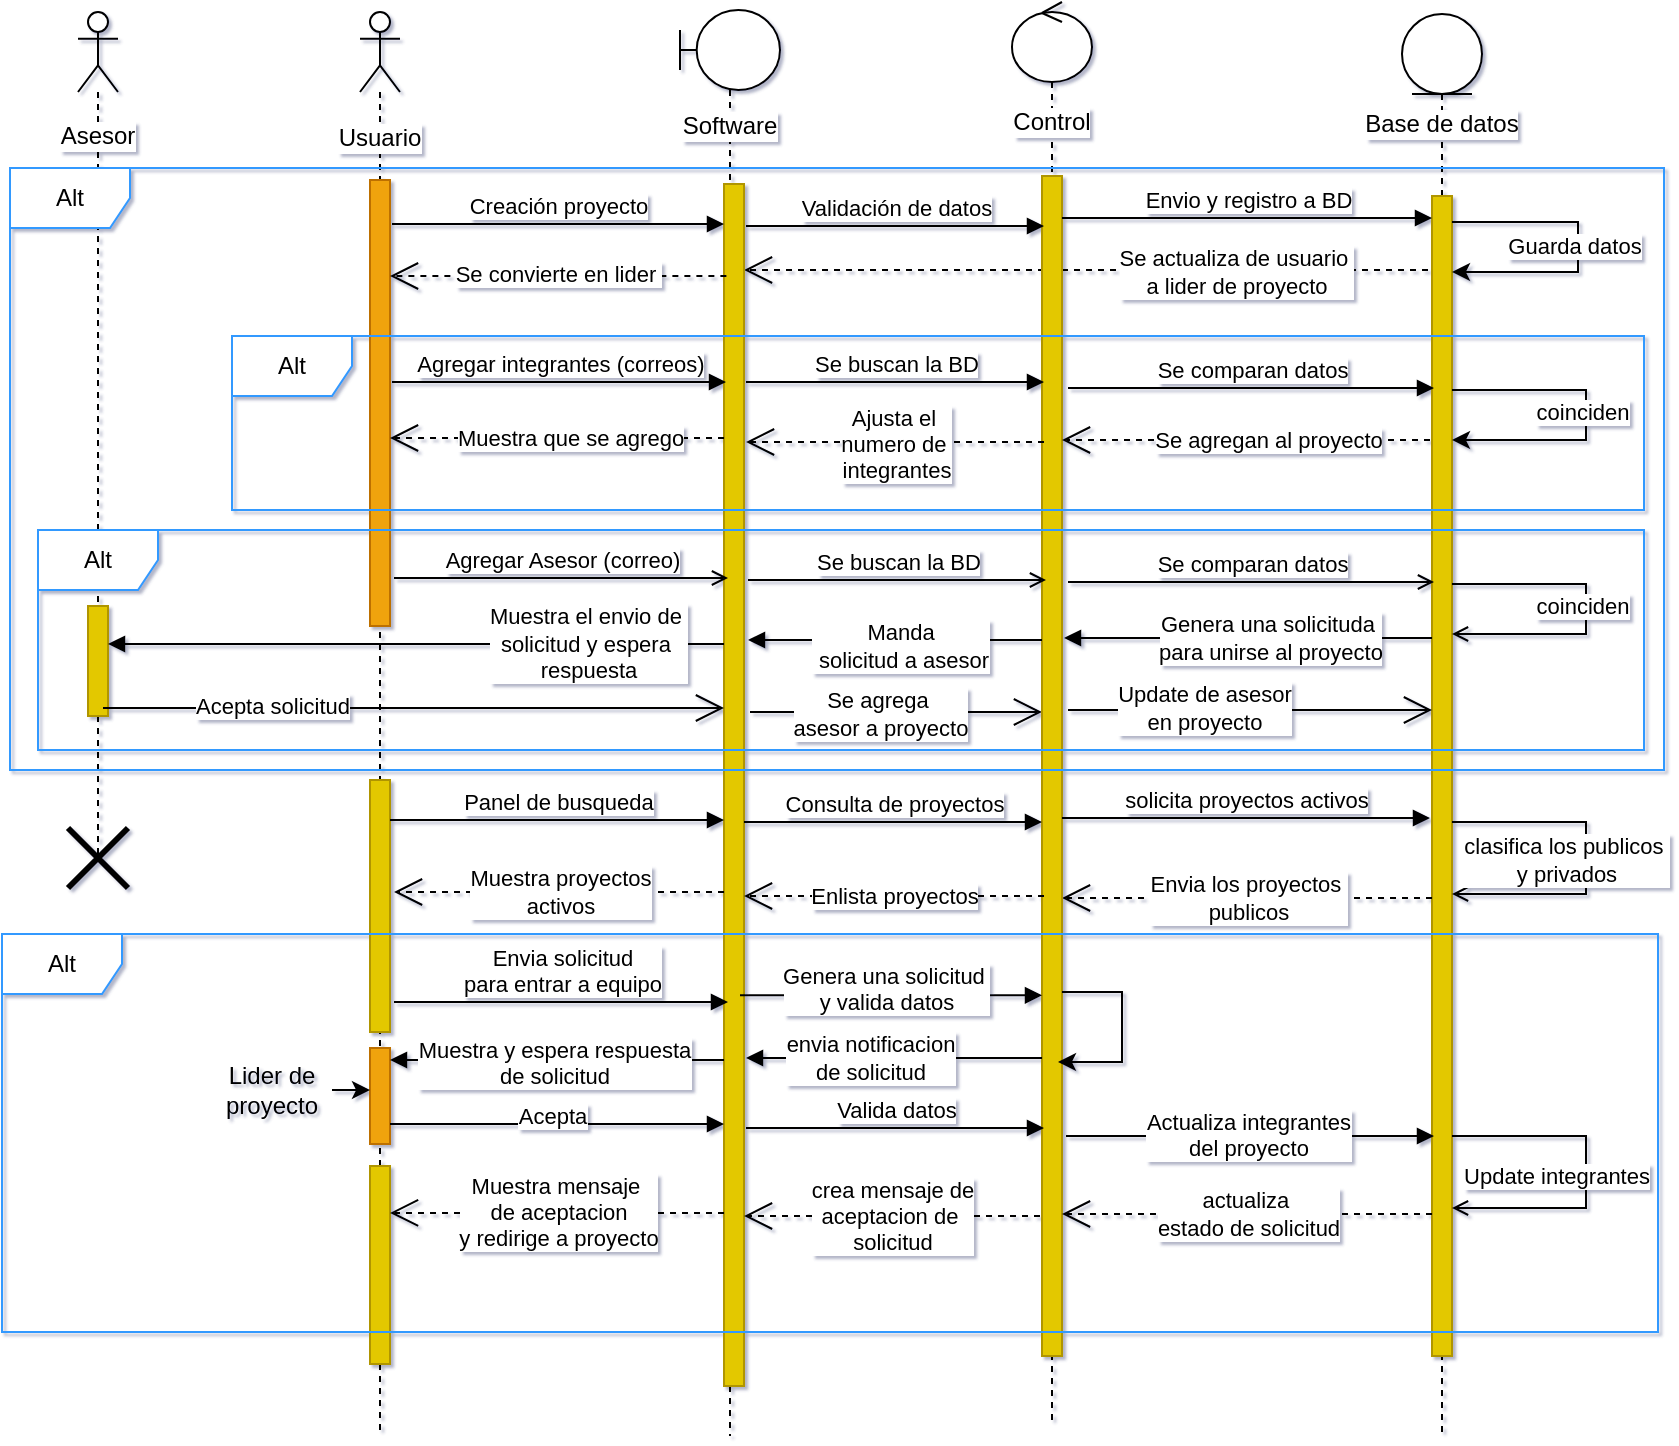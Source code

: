 <mxfile version="24.7.17">
  <diagram name="Page-1" id="2YBvvXClWsGukQMizWep">
    <mxGraphModel dx="1183" dy="685" grid="0" gridSize="10" guides="1" tooltips="1" connect="1" arrows="1" fold="1" page="1" pageScale="1" pageWidth="850" pageHeight="1400" background="#ffffff" math="0" shadow="1">
      <root>
        <mxCell id="0" />
        <mxCell id="1" parent="0" />
        <mxCell id="hbTt9w611gEUicapbNtO-73" value="" style="endArrow=open;endSize=12;dashed=1;html=1;rounded=0;" edge="1" parent="1" target="hbTt9w611gEUicapbNtO-48">
          <mxGeometry width="160" relative="1" as="geometry">
            <mxPoint x="725" y="179" as="sourcePoint" />
            <mxPoint x="541" y="179" as="targetPoint" />
          </mxGeometry>
        </mxCell>
        <mxCell id="hbTt9w611gEUicapbNtO-36" value="" style="group" vertex="1" connectable="0" parent="1">
          <mxGeometry x="689" y="51" width="86" height="711" as="geometry" />
        </mxCell>
        <mxCell id="hbTt9w611gEUicapbNtO-28" value="" style="shape=umlLifeline;perimeter=lifelinePerimeter;whiteSpace=wrap;html=1;container=1;dropTarget=0;collapsible=0;recursiveResize=0;outlineConnect=0;portConstraint=eastwest;newEdgeStyle={&quot;curved&quot;:0,&quot;rounded&quot;:0};participant=umlEntity;" vertex="1" parent="hbTt9w611gEUicapbNtO-36">
          <mxGeometry x="23" width="40" height="711" as="geometry" />
        </mxCell>
        <mxCell id="hbTt9w611gEUicapbNtO-55" value="" style="html=1;points=[[0,0,0,0,5],[0,1,0,0,-5],[1,0,0,0,5],[1,1,0,0,-5]];perimeter=orthogonalPerimeter;outlineConnect=0;targetShapes=umlLifeline;portConstraint=eastwest;newEdgeStyle={&quot;curved&quot;:0,&quot;rounded&quot;:0};fillColor=#e3c800;fontColor=#000000;strokeColor=#B09500;" vertex="1" parent="hbTt9w611gEUicapbNtO-28">
          <mxGeometry x="15" y="91" width="10" height="580" as="geometry" />
        </mxCell>
        <mxCell id="hbTt9w611gEUicapbNtO-70" style="edgeStyle=orthogonalEdgeStyle;rounded=0;orthogonalLoop=1;jettySize=auto;html=1;curved=0;" edge="1" parent="hbTt9w611gEUicapbNtO-28" source="hbTt9w611gEUicapbNtO-55" target="hbTt9w611gEUicapbNtO-55">
          <mxGeometry relative="1" as="geometry">
            <mxPoint x="87" y="144" as="targetPoint" />
            <mxPoint x="25" y="104" as="sourcePoint" />
            <Array as="points">
              <mxPoint x="88" y="104" />
              <mxPoint x="88" y="129" />
            </Array>
          </mxGeometry>
        </mxCell>
        <mxCell id="hbTt9w611gEUicapbNtO-71" value="Guarda datos" style="edgeLabel;html=1;align=center;verticalAlign=middle;resizable=0;points=[];" vertex="1" connectable="0" parent="hbTt9w611gEUicapbNtO-70">
          <mxGeometry x="-0.086" y="-2" relative="1" as="geometry">
            <mxPoint y="6" as="offset" />
          </mxGeometry>
        </mxCell>
        <mxCell id="hbTt9w611gEUicapbNtO-80" style="edgeStyle=orthogonalEdgeStyle;rounded=0;orthogonalLoop=1;jettySize=auto;html=1;curved=0;" edge="1" parent="hbTt9w611gEUicapbNtO-28" source="hbTt9w611gEUicapbNtO-55" target="hbTt9w611gEUicapbNtO-55">
          <mxGeometry relative="1" as="geometry">
            <mxPoint x="29" y="213" as="targetPoint" />
            <mxPoint x="29" y="188" as="sourcePoint" />
            <Array as="points">
              <mxPoint x="92" y="188" />
              <mxPoint x="92" y="213" />
            </Array>
          </mxGeometry>
        </mxCell>
        <mxCell id="hbTt9w611gEUicapbNtO-81" value="coinciden" style="edgeLabel;html=1;align=center;verticalAlign=middle;resizable=0;points=[];" vertex="1" connectable="0" parent="hbTt9w611gEUicapbNtO-80">
          <mxGeometry x="-0.086" y="-2" relative="1" as="geometry">
            <mxPoint y="5" as="offset" />
          </mxGeometry>
        </mxCell>
        <mxCell id="hbTt9w611gEUicapbNtO-131" style="edgeStyle=orthogonalEdgeStyle;rounded=0;orthogonalLoop=1;jettySize=auto;html=1;curved=0;endArrow=open;endFill=0;" edge="1" parent="hbTt9w611gEUicapbNtO-28" source="hbTt9w611gEUicapbNtO-55" target="hbTt9w611gEUicapbNtO-55">
          <mxGeometry relative="1" as="geometry">
            <mxPoint x="25" y="429" as="targetPoint" />
            <mxPoint x="25" y="404" as="sourcePoint" />
            <Array as="points">
              <mxPoint x="92" y="404" />
              <mxPoint x="92" y="440" />
            </Array>
          </mxGeometry>
        </mxCell>
        <mxCell id="hbTt9w611gEUicapbNtO-132" value="clasifica los publicos&amp;nbsp;&lt;div&gt;y privados&lt;/div&gt;" style="edgeLabel;html=1;align=center;verticalAlign=middle;resizable=0;points=[];" vertex="1" connectable="0" parent="hbTt9w611gEUicapbNtO-131">
          <mxGeometry x="-0.086" y="-2" relative="1" as="geometry">
            <mxPoint x="-8" y="8" as="offset" />
          </mxGeometry>
        </mxCell>
        <mxCell id="hbTt9w611gEUicapbNtO-35" value="Base de datos" style="text;html=1;align=center;verticalAlign=middle;whiteSpace=wrap;rounded=0;labelBackgroundColor=default;" vertex="1" parent="hbTt9w611gEUicapbNtO-36">
          <mxGeometry y="40" width="86" height="30" as="geometry" />
        </mxCell>
        <mxCell id="hbTt9w611gEUicapbNtO-66" value="Se comparan datos" style="html=1;verticalAlign=bottom;endArrow=block;curved=0;rounded=0;" edge="1" parent="hbTt9w611gEUicapbNtO-36">
          <mxGeometry width="80" relative="1" as="geometry">
            <mxPoint x="-144" y="187" as="sourcePoint" />
            <mxPoint x="39" y="187.0" as="targetPoint" />
          </mxGeometry>
        </mxCell>
        <mxCell id="hbTt9w611gEUicapbNtO-133" value="Envia los proyectos&amp;nbsp;&lt;div&gt;publicos&lt;/div&gt;" style="endArrow=open;endSize=12;dashed=1;html=1;rounded=0;" edge="1" parent="hbTt9w611gEUicapbNtO-36" target="hbTt9w611gEUicapbNtO-49">
          <mxGeometry width="160" relative="1" as="geometry">
            <mxPoint x="38" y="442" as="sourcePoint" />
            <mxPoint x="198" y="442" as="targetPoint" />
          </mxGeometry>
        </mxCell>
        <mxCell id="hbTt9w611gEUicapbNtO-152" value="Actualiza integrantes&lt;div&gt;del proyecto&lt;/div&gt;" style="html=1;verticalAlign=bottom;endArrow=block;curved=0;rounded=0;" edge="1" parent="hbTt9w611gEUicapbNtO-36">
          <mxGeometry x="-0.011" y="-15" width="80" relative="1" as="geometry">
            <mxPoint x="-145" y="561" as="sourcePoint" />
            <mxPoint x="39" y="561" as="targetPoint" />
            <mxPoint as="offset" />
          </mxGeometry>
        </mxCell>
        <mxCell id="hbTt9w611gEUicapbNtO-37" value="" style="group" vertex="1" connectable="0" parent="1">
          <mxGeometry x="346" y="49" width="60" height="713" as="geometry" />
        </mxCell>
        <mxCell id="hbTt9w611gEUicapbNtO-27" value="" style="shape=umlLifeline;perimeter=lifelinePerimeter;whiteSpace=wrap;html=1;container=1;dropTarget=0;collapsible=0;recursiveResize=0;outlineConnect=0;portConstraint=eastwest;newEdgeStyle={&quot;curved&quot;:0,&quot;rounded&quot;:0};participant=umlBoundary;" vertex="1" parent="hbTt9w611gEUicapbNtO-37">
          <mxGeometry x="5" width="50" height="713" as="geometry" />
        </mxCell>
        <mxCell id="hbTt9w611gEUicapbNtO-48" value="" style="html=1;points=[[0,0,0,0,5],[0,1,0,0,-5],[1,0,0,0,5],[1,1,0,0,-5]];perimeter=orthogonalPerimeter;outlineConnect=0;targetShapes=umlLifeline;portConstraint=eastwest;newEdgeStyle={&quot;curved&quot;:0,&quot;rounded&quot;:0};fillColor=#e3c800;fontColor=#000000;strokeColor=#B09500;" vertex="1" parent="hbTt9w611gEUicapbNtO-27">
          <mxGeometry x="22" y="87" width="10" height="601" as="geometry" />
        </mxCell>
        <mxCell id="hbTt9w611gEUicapbNtO-34" value="Software" style="text;html=1;align=center;verticalAlign=middle;whiteSpace=wrap;rounded=0;labelBackgroundColor=default;" vertex="1" parent="hbTt9w611gEUicapbNtO-37">
          <mxGeometry y="43" width="60" height="30" as="geometry" />
        </mxCell>
        <mxCell id="hbTt9w611gEUicapbNtO-59" value="Agregar integrantes (correos)" style="html=1;verticalAlign=bottom;endArrow=block;curved=0;rounded=0;" edge="1" parent="hbTt9w611gEUicapbNtO-37">
          <mxGeometry width="80" relative="1" as="geometry">
            <mxPoint x="-139" y="186" as="sourcePoint" />
            <mxPoint x="28" y="186" as="targetPoint" />
          </mxGeometry>
        </mxCell>
        <mxCell id="hbTt9w611gEUicapbNtO-116" value="" style="endArrow=open;endFill=1;endSize=12;html=1;rounded=0;" edge="1" parent="hbTt9w611gEUicapbNtO-37" target="hbTt9w611gEUicapbNtO-49">
          <mxGeometry width="160" relative="1" as="geometry">
            <mxPoint x="40" y="351" as="sourcePoint" />
            <mxPoint x="200" y="351" as="targetPoint" />
          </mxGeometry>
        </mxCell>
        <mxCell id="hbTt9w611gEUicapbNtO-117" value="Se agrega&amp;nbsp;&lt;div&gt;asesor a proyecto&lt;/div&gt;" style="edgeLabel;html=1;align=center;verticalAlign=middle;resizable=0;points=[];" vertex="1" connectable="0" parent="hbTt9w611gEUicapbNtO-116">
          <mxGeometry x="-0.244" y="-1" relative="1" as="geometry">
            <mxPoint x="10" as="offset" />
          </mxGeometry>
        </mxCell>
        <mxCell id="hbTt9w611gEUicapbNtO-128" value="Muestra proyectos&lt;div&gt;activos&lt;/div&gt;" style="endArrow=open;endSize=12;dashed=1;html=1;rounded=0;" edge="1" parent="hbTt9w611gEUicapbNtO-37" source="hbTt9w611gEUicapbNtO-48">
          <mxGeometry width="160" relative="1" as="geometry">
            <mxPoint x="29" y="441" as="sourcePoint" />
            <mxPoint x="-138" y="441" as="targetPoint" />
          </mxGeometry>
        </mxCell>
        <mxCell id="hbTt9w611gEUicapbNtO-45" value="" style="group" vertex="1" connectable="0" parent="1">
          <mxGeometry x="509" y="45" width="60" height="711" as="geometry" />
        </mxCell>
        <mxCell id="hbTt9w611gEUicapbNtO-43" value="" style="shape=umlLifeline;perimeter=lifelinePerimeter;whiteSpace=wrap;html=1;container=1;dropTarget=0;collapsible=0;recursiveResize=0;outlineConnect=0;portConstraint=eastwest;newEdgeStyle={&quot;curved&quot;:0,&quot;rounded&quot;:0};participant=umlControl;" vertex="1" parent="hbTt9w611gEUicapbNtO-45">
          <mxGeometry x="8" width="40" height="711" as="geometry" />
        </mxCell>
        <mxCell id="hbTt9w611gEUicapbNtO-49" value="" style="html=1;points=[[0,0,0,0,5],[0,1,0,0,-5],[1,0,0,0,5],[1,1,0,0,-5]];perimeter=orthogonalPerimeter;outlineConnect=0;targetShapes=umlLifeline;portConstraint=eastwest;newEdgeStyle={&quot;curved&quot;:0,&quot;rounded&quot;:0};fillColor=#e3c800;fontColor=#000000;strokeColor=#B09500;" vertex="1" parent="hbTt9w611gEUicapbNtO-43">
          <mxGeometry x="15" y="87" width="10" height="590" as="geometry" />
        </mxCell>
        <mxCell id="hbTt9w611gEUicapbNtO-44" value="Control" style="text;html=1;align=center;verticalAlign=middle;whiteSpace=wrap;rounded=0;labelBackgroundColor=default;" vertex="1" parent="hbTt9w611gEUicapbNtO-45">
          <mxGeometry x="-2" y="45" width="60" height="30" as="geometry" />
        </mxCell>
        <mxCell id="hbTt9w611gEUicapbNtO-54" value="Envio y registro a BD" style="html=1;verticalAlign=bottom;endArrow=block;curved=0;rounded=0;" edge="1" parent="hbTt9w611gEUicapbNtO-45" target="hbTt9w611gEUicapbNtO-55">
          <mxGeometry width="80" relative="1" as="geometry">
            <mxPoint x="33" y="108" as="sourcePoint" />
            <mxPoint x="113" y="108" as="targetPoint" />
          </mxGeometry>
        </mxCell>
        <mxCell id="hbTt9w611gEUicapbNtO-50" value="Validación de datos" style="html=1;verticalAlign=bottom;endArrow=block;curved=0;rounded=0;" edge="1" parent="hbTt9w611gEUicapbNtO-45">
          <mxGeometry width="80" relative="1" as="geometry">
            <mxPoint x="-125" y="112" as="sourcePoint" />
            <mxPoint x="24" y="112" as="targetPoint" />
            <Array as="points">
              <mxPoint x="14" y="112" />
            </Array>
          </mxGeometry>
        </mxCell>
        <mxCell id="hbTt9w611gEUicapbNtO-64" value="Se buscan la BD" style="html=1;verticalAlign=bottom;endArrow=block;curved=0;rounded=0;" edge="1" parent="hbTt9w611gEUicapbNtO-45">
          <mxGeometry width="80" relative="1" as="geometry">
            <mxPoint x="-125" y="190" as="sourcePoint" />
            <mxPoint x="24" y="190" as="targetPoint" />
          </mxGeometry>
        </mxCell>
        <mxCell id="hbTt9w611gEUicapbNtO-118" value="" style="endArrow=open;endFill=1;endSize=12;html=1;rounded=0;" edge="1" parent="hbTt9w611gEUicapbNtO-45" target="hbTt9w611gEUicapbNtO-55">
          <mxGeometry width="160" relative="1" as="geometry">
            <mxPoint x="36" y="354" as="sourcePoint" />
            <mxPoint x="196" y="354" as="targetPoint" />
          </mxGeometry>
        </mxCell>
        <mxCell id="hbTt9w611gEUicapbNtO-120" value="Update de asesor&lt;div&gt;en proyecto&lt;/div&gt;" style="edgeLabel;html=1;align=center;verticalAlign=middle;resizable=0;points=[];" vertex="1" connectable="0" parent="hbTt9w611gEUicapbNtO-118">
          <mxGeometry x="-0.26" y="2" relative="1" as="geometry">
            <mxPoint y="1" as="offset" />
          </mxGeometry>
        </mxCell>
        <mxCell id="hbTt9w611gEUicapbNtO-134" value="Enlista proyectos" style="endArrow=open;endSize=12;dashed=1;html=1;rounded=0;" edge="1" parent="hbTt9w611gEUicapbNtO-45" target="hbTt9w611gEUicapbNtO-48">
          <mxGeometry width="160" relative="1" as="geometry">
            <mxPoint x="24" y="447" as="sourcePoint" />
            <mxPoint x="184" y="447" as="targetPoint" />
          </mxGeometry>
        </mxCell>
        <mxCell id="hbTt9w611gEUicapbNtO-143" value="" style="endArrow=block;endSize=6;html=1;rounded=0;endFill=1;" edge="1" parent="hbTt9w611gEUicapbNtO-45" source="hbTt9w611gEUicapbNtO-49">
          <mxGeometry width="160" relative="1" as="geometry">
            <mxPoint x="24" y="528" as="sourcePoint" />
            <mxPoint x="-125" y="528" as="targetPoint" />
          </mxGeometry>
        </mxCell>
        <mxCell id="hbTt9w611gEUicapbNtO-144" value="envia notificacion&lt;div&gt;de solicitud&lt;/div&gt;" style="edgeLabel;html=1;align=center;verticalAlign=middle;resizable=0;points=[];" vertex="1" connectable="0" parent="hbTt9w611gEUicapbNtO-143">
          <mxGeometry x="-0.222" y="3" relative="1" as="geometry">
            <mxPoint x="-29" y="-3" as="offset" />
          </mxGeometry>
        </mxCell>
        <mxCell id="hbTt9w611gEUicapbNtO-145" style="edgeStyle=orthogonalEdgeStyle;rounded=0;orthogonalLoop=1;jettySize=auto;html=1;curved=0;" edge="1" parent="hbTt9w611gEUicapbNtO-45" source="hbTt9w611gEUicapbNtO-49">
          <mxGeometry relative="1" as="geometry">
            <mxPoint x="39" y="492" as="sourcePoint" />
            <mxPoint x="31" y="530" as="targetPoint" />
            <Array as="points">
              <mxPoint x="63" y="495" />
              <mxPoint x="63" y="530" />
            </Array>
          </mxGeometry>
        </mxCell>
        <mxCell id="hbTt9w611gEUicapbNtO-60" value="" style="group" vertex="1" connectable="0" parent="1">
          <mxGeometry x="30" y="50" width="60" height="438" as="geometry" />
        </mxCell>
        <mxCell id="hbTt9w611gEUicapbNtO-61" value="" style="shape=umlLifeline;perimeter=lifelinePerimeter;whiteSpace=wrap;html=1;container=1;dropTarget=0;collapsible=0;recursiveResize=0;outlineConnect=0;portConstraint=eastwest;newEdgeStyle={&quot;curved&quot;:0,&quot;rounded&quot;:0};participant=umlActor;" vertex="1" parent="hbTt9w611gEUicapbNtO-60">
          <mxGeometry x="20" width="20" height="424" as="geometry" />
        </mxCell>
        <mxCell id="hbTt9w611gEUicapbNtO-62" value="Asesor" style="text;html=1;align=center;verticalAlign=middle;whiteSpace=wrap;rounded=0;labelBackgroundColor=default;" vertex="1" parent="hbTt9w611gEUicapbNtO-60">
          <mxGeometry y="53.003" width="60" height="17.741" as="geometry" />
        </mxCell>
        <mxCell id="hbTt9w611gEUicapbNtO-110" value="" style="html=1;points=[[0,0,0,0,5],[0,1,0,0,-5],[1,0,0,0,5],[1,1,0,0,-5]];perimeter=orthogonalPerimeter;outlineConnect=0;targetShapes=umlLifeline;portConstraint=eastwest;newEdgeStyle={&quot;curved&quot;:0,&quot;rounded&quot;:0};fillColor=#e3c800;fontColor=#000000;strokeColor=#B09500;" vertex="1" parent="hbTt9w611gEUicapbNtO-60">
          <mxGeometry x="25" y="297" width="10" height="55" as="geometry" />
        </mxCell>
        <mxCell id="hbTt9w611gEUicapbNtO-160" value="" style="shape=umlDestroy;whiteSpace=wrap;html=1;strokeWidth=3;targetShapes=umlLifeline;" vertex="1" parent="hbTt9w611gEUicapbNtO-60">
          <mxGeometry x="15" y="408" width="30" height="30" as="geometry" />
        </mxCell>
        <mxCell id="hbTt9w611gEUicapbNtO-26" value="" style="shape=umlLifeline;perimeter=lifelinePerimeter;whiteSpace=wrap;html=1;container=1;dropTarget=0;collapsible=0;recursiveResize=0;outlineConnect=0;portConstraint=eastwest;newEdgeStyle={&quot;curved&quot;:0,&quot;rounded&quot;:0};participant=umlActor;" vertex="1" parent="1">
          <mxGeometry x="191" y="50" width="20" height="711" as="geometry" />
        </mxCell>
        <mxCell id="hbTt9w611gEUicapbNtO-38" value="" style="html=1;points=[[0,0,0,0,5],[0,1,0,0,-5],[1,0,0,0,5],[1,1,0,0,-5]];perimeter=orthogonalPerimeter;outlineConnect=0;targetShapes=umlLifeline;portConstraint=eastwest;newEdgeStyle={&quot;curved&quot;:0,&quot;rounded&quot;:0};fillColor=#f0a30a;fontColor=#000000;strokeColor=#BD7000;" vertex="1" parent="hbTt9w611gEUicapbNtO-26">
          <mxGeometry x="5" y="84" width="10" height="223" as="geometry" />
        </mxCell>
        <mxCell id="hbTt9w611gEUicapbNtO-111" value="" style="html=1;points=[[0,0,0,0,5],[0,1,0,0,-5],[1,0,0,0,5],[1,1,0,0,-5]];perimeter=orthogonalPerimeter;outlineConnect=0;targetShapes=umlLifeline;portConstraint=eastwest;newEdgeStyle={&quot;curved&quot;:0,&quot;rounded&quot;:0};fillColor=#e3c800;fontColor=#000000;strokeColor=#B09500;" vertex="1" parent="hbTt9w611gEUicapbNtO-26">
          <mxGeometry x="5" y="384" width="10" height="126" as="geometry" />
        </mxCell>
        <mxCell id="hbTt9w611gEUicapbNtO-140" value="" style="html=1;points=[[0,0,0,0,5],[0,1,0,0,-5],[1,0,0,0,5],[1,1,0,0,-5]];perimeter=orthogonalPerimeter;outlineConnect=0;targetShapes=umlLifeline;portConstraint=eastwest;newEdgeStyle={&quot;curved&quot;:0,&quot;rounded&quot;:0};fillColor=#f0a30a;fontColor=#000000;strokeColor=#BD7000;" vertex="1" parent="hbTt9w611gEUicapbNtO-26">
          <mxGeometry x="5" y="518" width="10" height="48" as="geometry" />
        </mxCell>
        <mxCell id="hbTt9w611gEUicapbNtO-141" value="" style="html=1;points=[[0,0,0,0,5],[0,1,0,0,-5],[1,0,0,0,5],[1,1,0,0,-5]];perimeter=orthogonalPerimeter;outlineConnect=0;targetShapes=umlLifeline;portConstraint=eastwest;newEdgeStyle={&quot;curved&quot;:0,&quot;rounded&quot;:0};fillColor=#e3c800;fontColor=#000000;strokeColor=#B09500;" vertex="1" parent="hbTt9w611gEUicapbNtO-26">
          <mxGeometry x="5" y="577" width="10" height="99" as="geometry" />
        </mxCell>
        <mxCell id="hbTt9w611gEUicapbNtO-31" value="Usuario" style="text;html=1;align=center;verticalAlign=middle;whiteSpace=wrap;rounded=0;labelBackgroundColor=default;" vertex="1" parent="1">
          <mxGeometry x="147" y="98" width="108" height="30" as="geometry" />
        </mxCell>
        <mxCell id="hbTt9w611gEUicapbNtO-47" value="Creación proyecto" style="html=1;verticalAlign=bottom;endArrow=block;curved=0;rounded=0;" edge="1" parent="1" target="hbTt9w611gEUicapbNtO-48">
          <mxGeometry width="80" relative="1" as="geometry">
            <mxPoint x="207" y="156" as="sourcePoint" />
            <mxPoint x="287" y="156" as="targetPoint" />
          </mxGeometry>
        </mxCell>
        <mxCell id="hbTt9w611gEUicapbNtO-75" value="" style="endArrow=open;endSize=12;dashed=1;html=1;rounded=0;" edge="1" parent="1" target="hbTt9w611gEUicapbNtO-38">
          <mxGeometry width="160" relative="1" as="geometry">
            <mxPoint x="374.19" y="182" as="sourcePoint" />
            <mxPoint x="202.0" y="182" as="targetPoint" />
          </mxGeometry>
        </mxCell>
        <mxCell id="hbTt9w611gEUicapbNtO-77" value="Se convierte en lider&amp;nbsp;" style="edgeLabel;html=1;align=center;verticalAlign=middle;resizable=0;points=[];" vertex="1" connectable="0" parent="hbTt9w611gEUicapbNtO-75">
          <mxGeometry x="-0.186" y="-1" relative="1" as="geometry">
            <mxPoint x="-16" as="offset" />
          </mxGeometry>
        </mxCell>
        <mxCell id="hbTt9w611gEUicapbNtO-82" value="" style="endArrow=open;endSize=12;dashed=1;html=1;rounded=0;" edge="1" parent="1">
          <mxGeometry width="160" relative="1" as="geometry">
            <mxPoint x="726" y="264.0" as="sourcePoint" />
            <mxPoint x="542" y="264.0" as="targetPoint" />
          </mxGeometry>
        </mxCell>
        <mxCell id="hbTt9w611gEUicapbNtO-83" value="Se agregan al proyecto" style="edgeLabel;html=1;align=center;verticalAlign=middle;resizable=0;points=[];" vertex="1" connectable="0" parent="hbTt9w611gEUicapbNtO-82">
          <mxGeometry x="-0.222" y="3" relative="1" as="geometry">
            <mxPoint x="-10" y="-3" as="offset" />
          </mxGeometry>
        </mxCell>
        <mxCell id="hbTt9w611gEUicapbNtO-86" value="" style="endArrow=open;endSize=12;dashed=1;html=1;rounded=0;" edge="1" parent="1">
          <mxGeometry width="160" relative="1" as="geometry">
            <mxPoint x="533" y="265.0" as="sourcePoint" />
            <mxPoint x="384" y="265.0" as="targetPoint" />
          </mxGeometry>
        </mxCell>
        <mxCell id="hbTt9w611gEUicapbNtO-100" value="Ajusta el&amp;nbsp;&lt;div&gt;numero de&amp;nbsp;&lt;/div&gt;&lt;div&gt;integrantes&lt;/div&gt;" style="edgeLabel;html=1;align=center;verticalAlign=middle;resizable=0;points=[];" vertex="1" connectable="0" parent="hbTt9w611gEUicapbNtO-86">
          <mxGeometry x="-0.159" relative="1" as="geometry">
            <mxPoint x="-12" y="1" as="offset" />
          </mxGeometry>
        </mxCell>
        <mxCell id="hbTt9w611gEUicapbNtO-90" style="edgeStyle=orthogonalEdgeStyle;rounded=0;orthogonalLoop=1;jettySize=auto;html=1;curved=0;endArrow=open;endFill=0;" edge="1" parent="1">
          <mxGeometry relative="1" as="geometry">
            <mxPoint x="737" y="361" as="targetPoint" />
            <mxPoint x="737" y="336" as="sourcePoint" />
            <Array as="points">
              <mxPoint x="804" y="336" />
              <mxPoint x="804" y="361" />
            </Array>
          </mxGeometry>
        </mxCell>
        <mxCell id="hbTt9w611gEUicapbNtO-91" value="coinciden" style="edgeLabel;html=1;align=center;verticalAlign=middle;resizable=0;points=[];" vertex="1" connectable="0" parent="hbTt9w611gEUicapbNtO-90">
          <mxGeometry x="-0.086" y="-2" relative="1" as="geometry">
            <mxPoint y="5" as="offset" />
          </mxGeometry>
        </mxCell>
        <mxCell id="hbTt9w611gEUicapbNtO-92" value="Se comparan datos" style="html=1;verticalAlign=bottom;endArrow=open;curved=0;rounded=0;endFill=0;" edge="1" parent="1">
          <mxGeometry width="80" relative="1" as="geometry">
            <mxPoint x="545" y="335" as="sourcePoint" />
            <mxPoint x="728" y="335.0" as="targetPoint" />
          </mxGeometry>
        </mxCell>
        <mxCell id="hbTt9w611gEUicapbNtO-93" value="Agregar Asesor (correo)" style="html=1;verticalAlign=bottom;endArrow=open;curved=0;rounded=0;endFill=0;" edge="1" parent="1">
          <mxGeometry width="80" relative="1" as="geometry">
            <mxPoint x="208" y="333" as="sourcePoint" />
            <mxPoint x="375" y="333" as="targetPoint" />
          </mxGeometry>
        </mxCell>
        <mxCell id="hbTt9w611gEUicapbNtO-96" value="Se buscan la BD" style="html=1;verticalAlign=bottom;endArrow=open;curved=0;rounded=0;endFill=0;" edge="1" parent="1">
          <mxGeometry width="80" relative="1" as="geometry">
            <mxPoint x="385" y="334" as="sourcePoint" />
            <mxPoint x="534" y="334" as="targetPoint" />
          </mxGeometry>
        </mxCell>
        <mxCell id="hbTt9w611gEUicapbNtO-97" value="" style="endArrow=block;endSize=6;html=1;rounded=0;endFill=1;" edge="1" parent="1">
          <mxGeometry width="160" relative="1" as="geometry">
            <mxPoint x="727" y="363.0" as="sourcePoint" />
            <mxPoint x="543" y="363.0" as="targetPoint" />
          </mxGeometry>
        </mxCell>
        <mxCell id="hbTt9w611gEUicapbNtO-98" value="Genera una solicituda&amp;nbsp;&lt;div&gt;para unirse al proyecto&lt;/div&gt;" style="edgeLabel;html=1;align=center;verticalAlign=middle;resizable=0;points=[];" vertex="1" connectable="0" parent="hbTt9w611gEUicapbNtO-97">
          <mxGeometry x="-0.222" y="3" relative="1" as="geometry">
            <mxPoint x="-10" y="-3" as="offset" />
          </mxGeometry>
        </mxCell>
        <mxCell id="hbTt9w611gEUicapbNtO-99" value="" style="endArrow=block;endSize=6;html=1;rounded=0;endFill=1;" edge="1" parent="1" source="hbTt9w611gEUicapbNtO-49">
          <mxGeometry width="160" relative="1" as="geometry">
            <mxPoint x="534" y="364.0" as="sourcePoint" />
            <mxPoint x="385" y="364.0" as="targetPoint" />
          </mxGeometry>
        </mxCell>
        <mxCell id="hbTt9w611gEUicapbNtO-101" value="Manda&lt;div&gt;&amp;nbsp;solicitud a asesor&lt;/div&gt;" style="edgeLabel;html=1;align=center;verticalAlign=middle;resizable=0;points=[];" vertex="1" connectable="0" parent="hbTt9w611gEUicapbNtO-99">
          <mxGeometry x="0.138" y="-1" relative="1" as="geometry">
            <mxPoint x="12" y="4" as="offset" />
          </mxGeometry>
        </mxCell>
        <mxCell id="hbTt9w611gEUicapbNtO-104" value="Alt" style="shape=umlFrame;whiteSpace=wrap;html=1;pointerEvents=0;strokeColor=#3399FF;" vertex="1" parent="1">
          <mxGeometry x="127" y="212" width="706" height="87" as="geometry" />
        </mxCell>
        <mxCell id="hbTt9w611gEUicapbNtO-105" value="Alt" style="shape=umlFrame;whiteSpace=wrap;html=1;pointerEvents=0;strokeColor=#3399FF;" vertex="1" parent="1">
          <mxGeometry x="30" y="309" width="803" height="110" as="geometry" />
        </mxCell>
        <mxCell id="hbTt9w611gEUicapbNtO-107" value="Muestra el envio de&amp;nbsp;&lt;div&gt;solicitud y espera&amp;nbsp;&lt;div&gt;respuesta&lt;/div&gt;&lt;/div&gt;" style="html=1;verticalAlign=bottom;endArrow=block;curved=0;rounded=0;" edge="1" parent="1">
          <mxGeometry x="-0.558" y="22" width="80" relative="1" as="geometry">
            <mxPoint x="373" y="366" as="sourcePoint" />
            <mxPoint x="65" y="366" as="targetPoint" />
            <mxPoint as="offset" />
          </mxGeometry>
        </mxCell>
        <mxCell id="hbTt9w611gEUicapbNtO-121" value="Alt" style="shape=umlFrame;whiteSpace=wrap;html=1;pointerEvents=0;strokeColor=#3399FF;" vertex="1" parent="1">
          <mxGeometry x="16" y="128" width="827" height="301" as="geometry" />
        </mxCell>
        <mxCell id="hbTt9w611gEUicapbNtO-123" value="Se actualiza de usuario&amp;nbsp;&lt;div&gt;a lider de proyecto&lt;/div&gt;" style="edgeLabel;html=1;align=center;verticalAlign=middle;resizable=0;points=[];" vertex="1" connectable="0" parent="1">
          <mxGeometry x="629" y="180" as="geometry" />
        </mxCell>
        <mxCell id="hbTt9w611gEUicapbNtO-126" value="Panel de busqueda" style="html=1;verticalAlign=bottom;endArrow=block;curved=0;rounded=0;" edge="1" parent="1">
          <mxGeometry width="80" relative="1" as="geometry">
            <mxPoint x="206" y="454" as="sourcePoint" />
            <mxPoint x="373" y="454" as="targetPoint" />
          </mxGeometry>
        </mxCell>
        <mxCell id="hbTt9w611gEUicapbNtO-129" value="Consulta de proyectos" style="html=1;verticalAlign=bottom;endArrow=block;curved=0;rounded=0;" edge="1" parent="1">
          <mxGeometry width="80" relative="1" as="geometry">
            <mxPoint x="383" y="455" as="sourcePoint" />
            <mxPoint x="532" y="455" as="targetPoint" />
          </mxGeometry>
        </mxCell>
        <mxCell id="hbTt9w611gEUicapbNtO-130" value="solicita proyectos activos" style="html=1;verticalAlign=bottom;endArrow=block;curved=0;rounded=0;" edge="1" parent="1">
          <mxGeometry width="80" relative="1" as="geometry">
            <mxPoint x="542" y="453" as="sourcePoint" />
            <mxPoint x="726" y="453" as="targetPoint" />
          </mxGeometry>
        </mxCell>
        <mxCell id="hbTt9w611gEUicapbNtO-136" value="Envia solicitud&lt;div&gt;para entrar a equipo&lt;/div&gt;" style="html=1;verticalAlign=bottom;endArrow=block;curved=0;rounded=0;" edge="1" parent="1">
          <mxGeometry width="80" relative="1" as="geometry">
            <mxPoint x="208" y="545" as="sourcePoint" />
            <mxPoint x="375" y="545" as="targetPoint" />
          </mxGeometry>
        </mxCell>
        <mxCell id="hbTt9w611gEUicapbNtO-142" value="Genera una solicitud&amp;nbsp;&lt;div&gt;y valida datos&lt;/div&gt;" style="html=1;verticalAlign=bottom;endArrow=block;curved=0;rounded=0;exitX=0.8;exitY=0.675;exitDx=0;exitDy=0;exitPerimeter=0;" edge="1" parent="1" source="hbTt9w611gEUicapbNtO-48" target="hbTt9w611gEUicapbNtO-49">
          <mxGeometry x="-0.033" y="-12" width="80" relative="1" as="geometry">
            <mxPoint x="384" y="544" as="sourcePoint" />
            <mxPoint x="464" y="544" as="targetPoint" />
            <mxPoint as="offset" />
          </mxGeometry>
        </mxCell>
        <mxCell id="hbTt9w611gEUicapbNtO-84" value="" style="endArrow=open;endSize=12;dashed=1;html=1;rounded=0;" edge="1" parent="1">
          <mxGeometry width="160" relative="1" as="geometry">
            <mxPoint x="373" y="263" as="sourcePoint" />
            <mxPoint x="206" y="263" as="targetPoint" />
          </mxGeometry>
        </mxCell>
        <mxCell id="hbTt9w611gEUicapbNtO-85" value="Muestra que se agrego" style="edgeLabel;html=1;align=center;verticalAlign=middle;resizable=0;points=[];" vertex="1" connectable="0" parent="hbTt9w611gEUicapbNtO-84">
          <mxGeometry x="-0.222" y="3" relative="1" as="geometry">
            <mxPoint x="-12" y="-3" as="offset" />
          </mxGeometry>
        </mxCell>
        <mxCell id="hbTt9w611gEUicapbNtO-146" value="Muestra y espera respuesta&lt;div&gt;de solicitud&lt;/div&gt;" style="html=1;verticalAlign=bottom;endArrow=block;curved=0;rounded=0;" edge="1" parent="1">
          <mxGeometry x="0.018" y="17" width="80" relative="1" as="geometry">
            <mxPoint x="373" y="574" as="sourcePoint" />
            <mxPoint x="206" y="574" as="targetPoint" />
            <mxPoint as="offset" />
          </mxGeometry>
        </mxCell>
        <mxCell id="hbTt9w611gEUicapbNtO-147" value="Acepta" style="html=1;verticalAlign=bottom;endArrow=block;curved=0;rounded=0;" edge="1" parent="1" target="hbTt9w611gEUicapbNtO-48">
          <mxGeometry x="-0.03" y="-5" width="80" relative="1" as="geometry">
            <mxPoint x="206" y="606" as="sourcePoint" />
            <mxPoint x="286" y="606" as="targetPoint" />
            <mxPoint as="offset" />
          </mxGeometry>
        </mxCell>
        <mxCell id="hbTt9w611gEUicapbNtO-148" value="Valida datos" style="html=1;verticalAlign=bottom;endArrow=block;curved=0;rounded=0;" edge="1" parent="1">
          <mxGeometry width="80" relative="1" as="geometry">
            <mxPoint x="384" y="608" as="sourcePoint" />
            <mxPoint x="533" y="608" as="targetPoint" />
          </mxGeometry>
        </mxCell>
        <mxCell id="hbTt9w611gEUicapbNtO-151" value="" style="rounded=0;orthogonalLoop=1;jettySize=auto;html=1;" edge="1" parent="1" source="hbTt9w611gEUicapbNtO-150" target="hbTt9w611gEUicapbNtO-140">
          <mxGeometry relative="1" as="geometry" />
        </mxCell>
        <mxCell id="hbTt9w611gEUicapbNtO-150" value="Lider de proyecto" style="text;html=1;align=center;verticalAlign=middle;whiteSpace=wrap;rounded=0;" vertex="1" parent="1">
          <mxGeometry x="117" y="574" width="60" height="30" as="geometry" />
        </mxCell>
        <mxCell id="hbTt9w611gEUicapbNtO-153" style="edgeStyle=orthogonalEdgeStyle;rounded=0;orthogonalLoop=1;jettySize=auto;html=1;curved=0;endArrow=open;endFill=0;" edge="1" parent="1">
          <mxGeometry relative="1" as="geometry">
            <mxPoint x="737" y="648" as="targetPoint" />
            <mxPoint x="737" y="612" as="sourcePoint" />
            <Array as="points">
              <mxPoint x="804" y="612" />
              <mxPoint x="804" y="648" />
            </Array>
          </mxGeometry>
        </mxCell>
        <mxCell id="hbTt9w611gEUicapbNtO-154" value="Update integrantes" style="edgeLabel;html=1;align=center;verticalAlign=middle;resizable=0;points=[];" vertex="1" connectable="0" parent="hbTt9w611gEUicapbNtO-153">
          <mxGeometry x="-0.086" y="-2" relative="1" as="geometry">
            <mxPoint x="-13" y="9" as="offset" />
          </mxGeometry>
        </mxCell>
        <mxCell id="hbTt9w611gEUicapbNtO-156" value="actualiza&amp;nbsp;&lt;div&gt;estado de solicitud&lt;/div&gt;" style="endArrow=open;endSize=12;dashed=1;html=1;rounded=0;entryX=1;entryY=0.861;entryDx=0;entryDy=0;entryPerimeter=0;" edge="1" parent="1">
          <mxGeometry width="160" relative="1" as="geometry">
            <mxPoint x="727" y="650.995" as="sourcePoint" />
            <mxPoint x="542" y="650.995" as="targetPoint" />
          </mxGeometry>
        </mxCell>
        <mxCell id="hbTt9w611gEUicapbNtO-157" value="crea mensaje de&lt;div&gt;aceptacion de&amp;nbsp;&lt;/div&gt;&lt;div&gt;solicitud&lt;/div&gt;" style="endArrow=open;endSize=12;dashed=1;html=1;rounded=0;" edge="1" parent="1" target="hbTt9w611gEUicapbNtO-48">
          <mxGeometry width="160" relative="1" as="geometry">
            <mxPoint x="531" y="652" as="sourcePoint" />
            <mxPoint x="346" y="652.005" as="targetPoint" />
          </mxGeometry>
        </mxCell>
        <mxCell id="hbTt9w611gEUicapbNtO-158" value="Muestra mensaje&amp;nbsp;&lt;div&gt;de aceptacion&lt;/div&gt;&lt;div&gt;y redirige a proyecto&lt;/div&gt;" style="endArrow=open;endSize=12;dashed=1;html=1;rounded=0;exitX=0;exitY=0.856;exitDx=0;exitDy=0;exitPerimeter=0;" edge="1" parent="1" source="hbTt9w611gEUicapbNtO-48" target="hbTt9w611gEUicapbNtO-141">
          <mxGeometry width="160" relative="1" as="geometry">
            <mxPoint x="362" y="653" as="sourcePoint" />
            <mxPoint x="211" y="653" as="targetPoint" />
          </mxGeometry>
        </mxCell>
        <mxCell id="hbTt9w611gEUicapbNtO-159" value="Alt" style="shape=umlFrame;whiteSpace=wrap;html=1;pointerEvents=0;strokeColor=#3399FF;" vertex="1" parent="1">
          <mxGeometry x="12" y="511" width="828" height="199" as="geometry" />
        </mxCell>
        <mxCell id="hbTt9w611gEUicapbNtO-114" value="" style="endArrow=open;endFill=1;endSize=12;html=1;rounded=0;" edge="1" parent="1">
          <mxGeometry width="160" relative="1" as="geometry">
            <mxPoint x="62.5" y="398.001" as="sourcePoint" />
            <mxPoint x="373" y="398.001" as="targetPoint" />
          </mxGeometry>
        </mxCell>
        <mxCell id="hbTt9w611gEUicapbNtO-115" value="Acepta solicitud" style="edgeLabel;html=1;align=center;verticalAlign=middle;resizable=0;points=[];" vertex="1" connectable="0" parent="hbTt9w611gEUicapbNtO-114">
          <mxGeometry x="-0.23" y="1" relative="1" as="geometry">
            <mxPoint x="-35" as="offset" />
          </mxGeometry>
        </mxCell>
      </root>
    </mxGraphModel>
  </diagram>
</mxfile>
